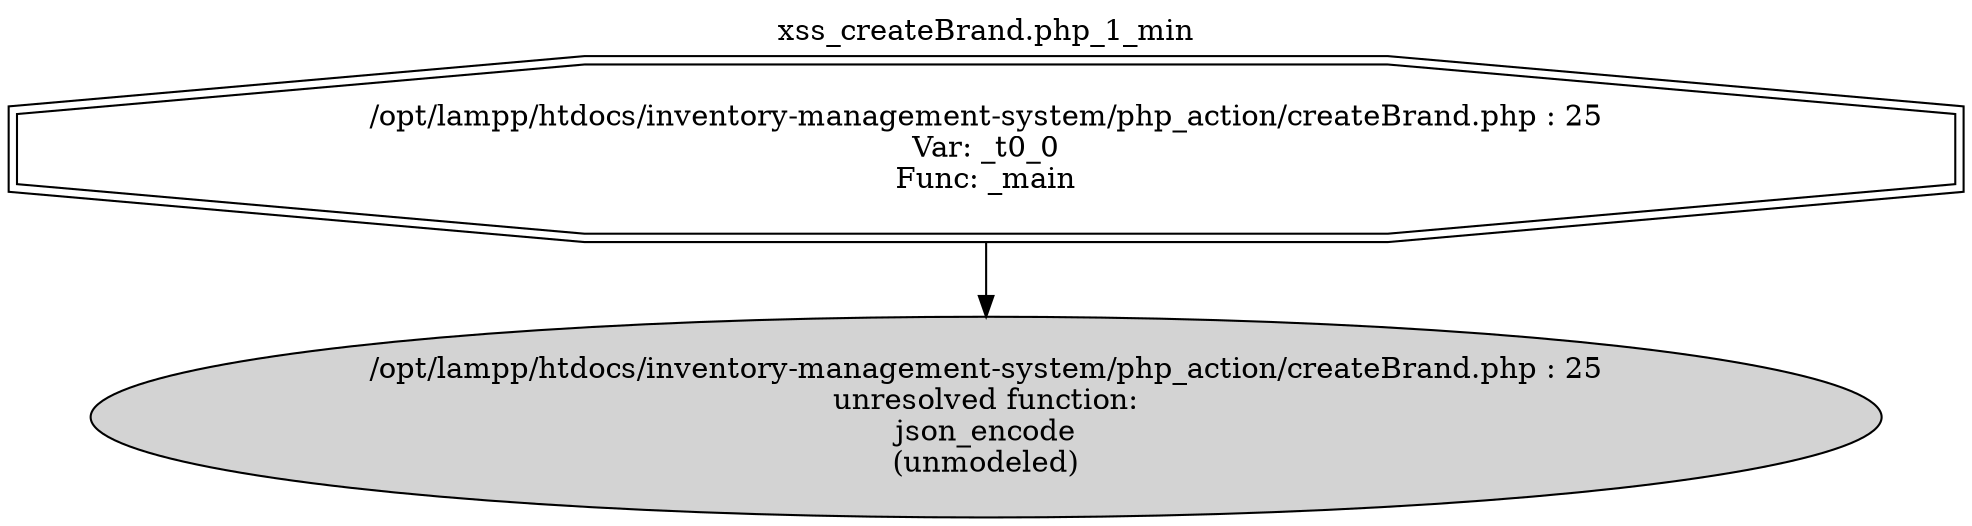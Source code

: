 digraph cfg {
  label="xss_createBrand.php_1_min";
  labelloc=t;
  n1 [shape=doubleoctagon, label="/opt/lampp/htdocs/inventory-management-system/php_action/createBrand.php : 25\nVar: _t0_0\nFunc: _main\n"];
  n2 [shape=ellipse, label="/opt/lampp/htdocs/inventory-management-system/php_action/createBrand.php : 25\nunresolved function:\njson_encode\n(unmodeled)\n",style=filled];
  n1 -> n2;
}
